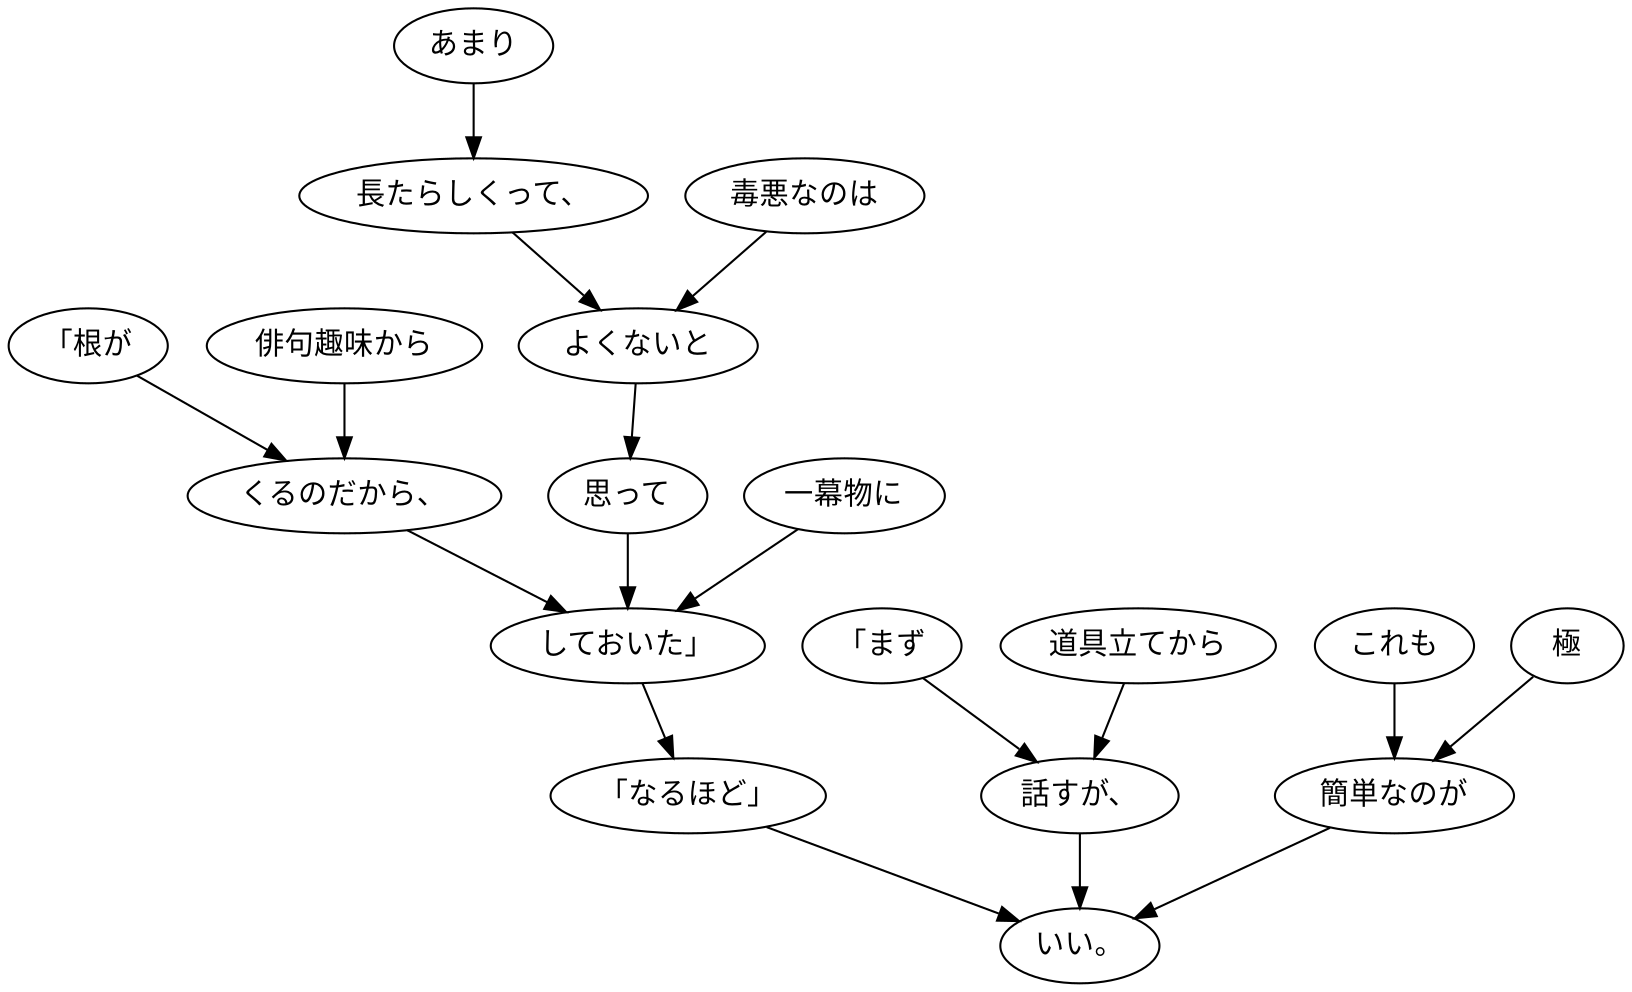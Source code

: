 digraph graph3767 {
	node0 [label="「根が"];
	node1 [label="俳句趣味から"];
	node2 [label="くるのだから、"];
	node3 [label="あまり"];
	node4 [label="長たらしくって、"];
	node5 [label="毒悪なのは"];
	node6 [label="よくないと"];
	node7 [label="思って"];
	node8 [label="一幕物に"];
	node9 [label="しておいた」"];
	node10 [label="「なるほど」"];
	node11 [label="「まず"];
	node12 [label="道具立てから"];
	node13 [label="話すが、"];
	node14 [label="これも"];
	node15 [label="極"];
	node16 [label="簡単なのが"];
	node17 [label="いい。"];
	node0 -> node2;
	node1 -> node2;
	node2 -> node9;
	node3 -> node4;
	node4 -> node6;
	node5 -> node6;
	node6 -> node7;
	node7 -> node9;
	node8 -> node9;
	node9 -> node10;
	node10 -> node17;
	node11 -> node13;
	node12 -> node13;
	node13 -> node17;
	node14 -> node16;
	node15 -> node16;
	node16 -> node17;
}
